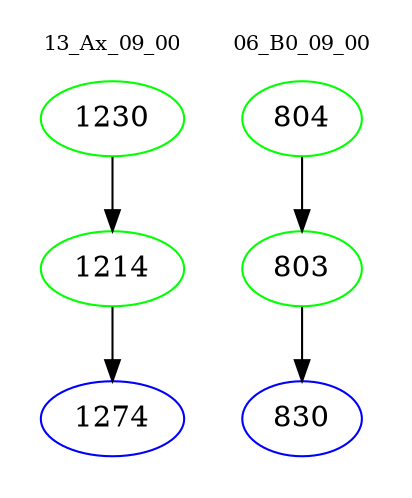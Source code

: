 digraph{
subgraph cluster_0 {
color = white
label = "13_Ax_09_00";
fontsize=10;
T0_1230 [label="1230", color="green"]
T0_1230 -> T0_1214 [color="black"]
T0_1214 [label="1214", color="green"]
T0_1214 -> T0_1274 [color="black"]
T0_1274 [label="1274", color="blue"]
}
subgraph cluster_1 {
color = white
label = "06_B0_09_00";
fontsize=10;
T1_804 [label="804", color="green"]
T1_804 -> T1_803 [color="black"]
T1_803 [label="803", color="green"]
T1_803 -> T1_830 [color="black"]
T1_830 [label="830", color="blue"]
}
}
